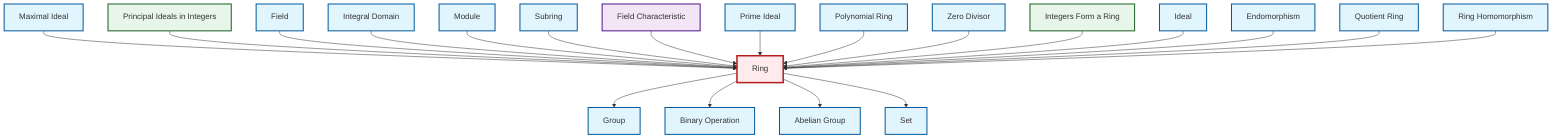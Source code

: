 graph TD
    classDef definition fill:#e1f5fe,stroke:#01579b,stroke-width:2px
    classDef theorem fill:#f3e5f5,stroke:#4a148c,stroke-width:2px
    classDef axiom fill:#fff3e0,stroke:#e65100,stroke-width:2px
    classDef example fill:#e8f5e9,stroke:#1b5e20,stroke-width:2px
    classDef current fill:#ffebee,stroke:#b71c1c,stroke-width:3px
    def-zero-divisor["Zero Divisor"]:::definition
    def-quotient-ring["Quotient Ring"]:::definition
    def-ring["Ring"]:::definition
    def-subring["Subring"]:::definition
    def-binary-operation["Binary Operation"]:::definition
    def-maximal-ideal["Maximal Ideal"]:::definition
    def-abelian-group["Abelian Group"]:::definition
    def-prime-ideal["Prime Ideal"]:::definition
    ex-principal-ideal["Principal Ideals in Integers"]:::example
    thm-field-characteristic["Field Characteristic"]:::theorem
    def-integral-domain["Integral Domain"]:::definition
    def-polynomial-ring["Polynomial Ring"]:::definition
    def-group["Group"]:::definition
    def-set["Set"]:::definition
    def-module["Module"]:::definition
    ex-integers-ring["Integers Form a Ring"]:::example
    def-ring-homomorphism["Ring Homomorphism"]:::definition
    def-endomorphism["Endomorphism"]:::definition
    def-field["Field"]:::definition
    def-ideal["Ideal"]:::definition
    def-maximal-ideal --> def-ring
    ex-principal-ideal --> def-ring
    def-field --> def-ring
    def-ring --> def-group
    def-integral-domain --> def-ring
    def-module --> def-ring
    def-subring --> def-ring
    thm-field-characteristic --> def-ring
    def-prime-ideal --> def-ring
    def-ring --> def-binary-operation
    def-polynomial-ring --> def-ring
    def-zero-divisor --> def-ring
    ex-integers-ring --> def-ring
    def-ring --> def-abelian-group
    def-ideal --> def-ring
    def-endomorphism --> def-ring
    def-quotient-ring --> def-ring
    def-ring --> def-set
    def-ring-homomorphism --> def-ring
    class def-ring current